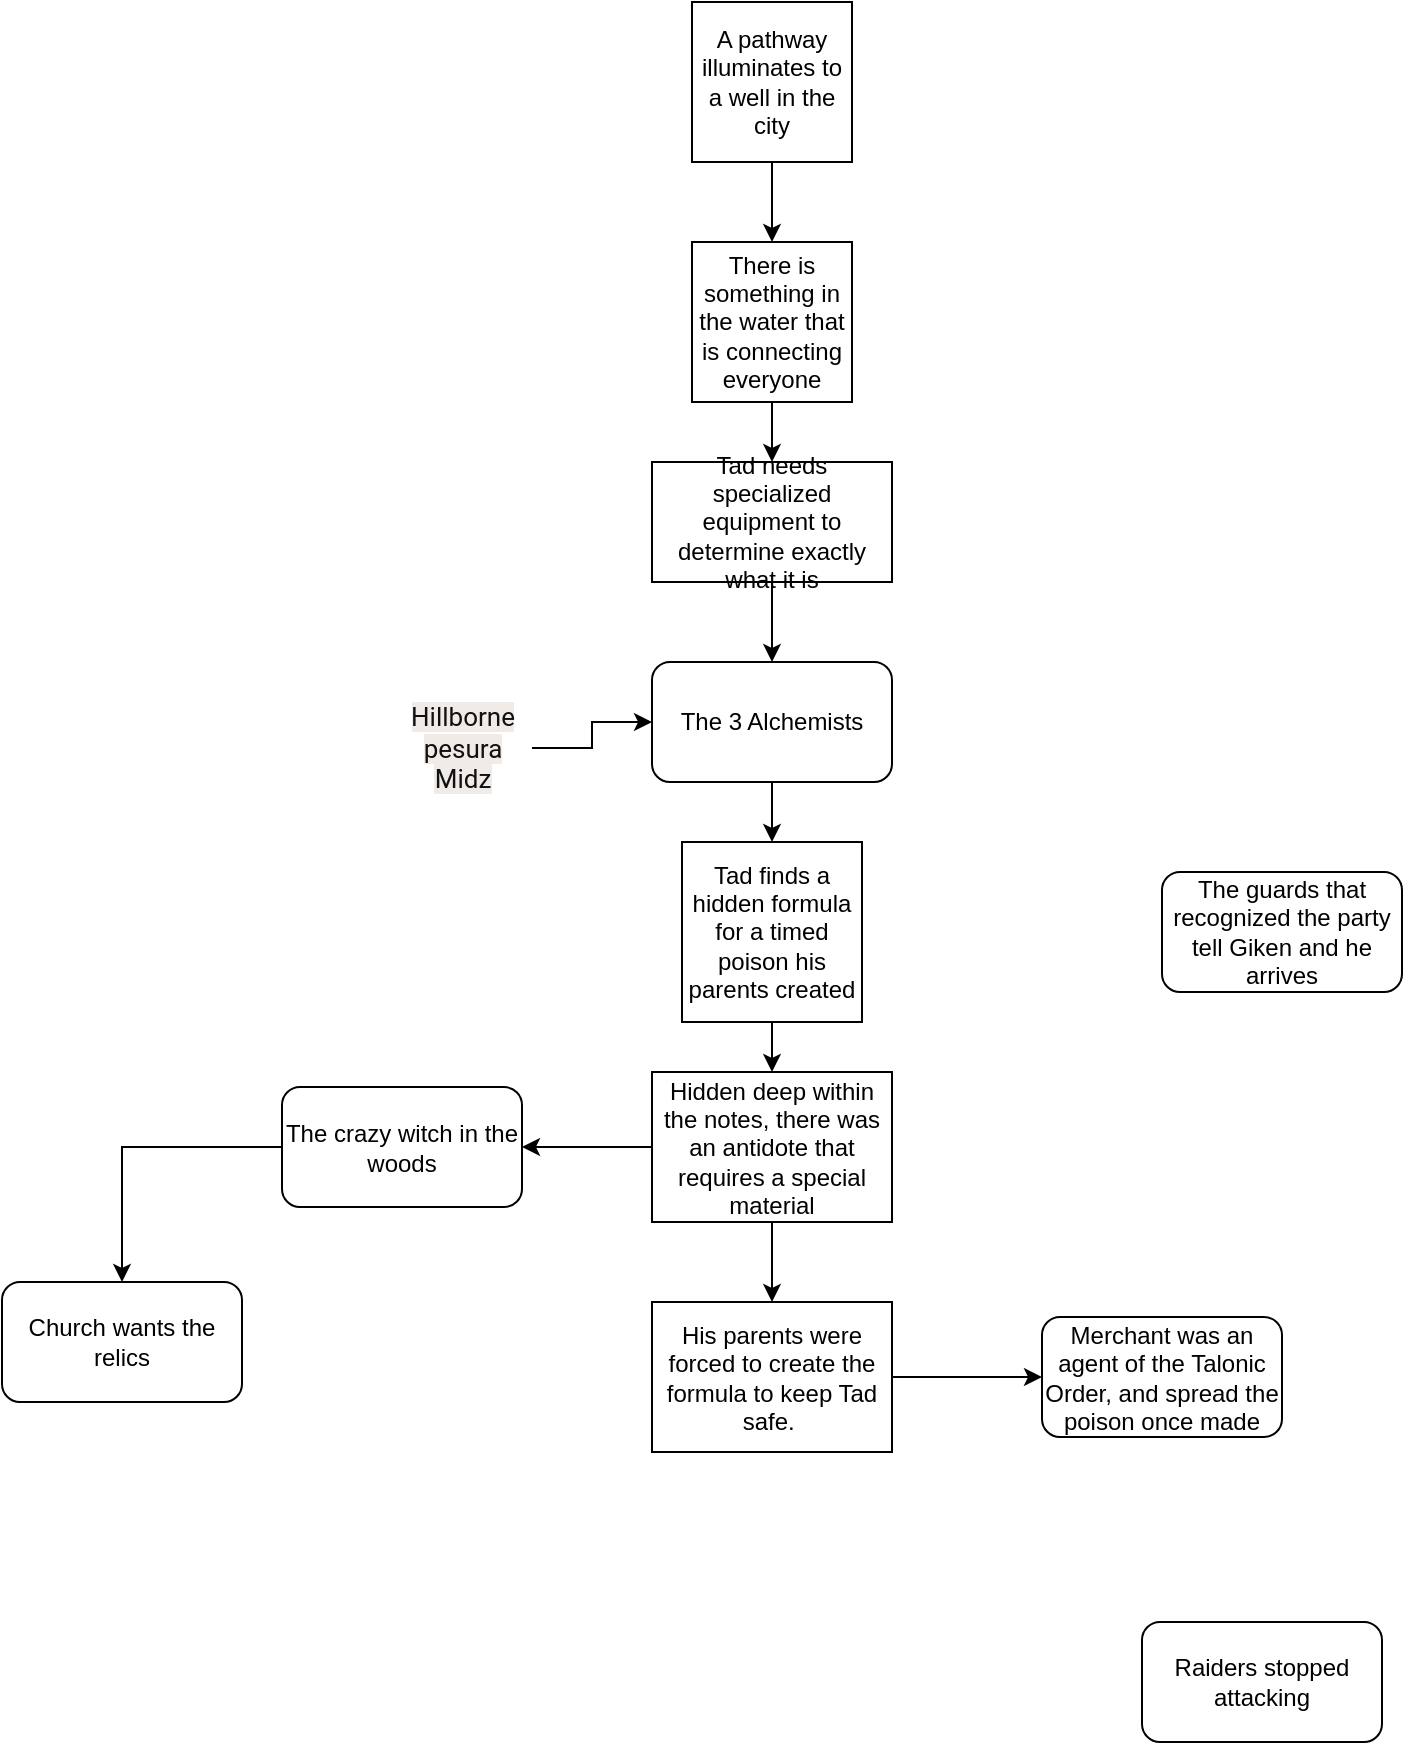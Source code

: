 <mxfile version="28.2.1">
  <diagram name="Page-1" id="TiYxunoltYz1eJ-f9bSA">
    <mxGraphModel dx="786" dy="463" grid="1" gridSize="10" guides="1" tooltips="1" connect="1" arrows="1" fold="1" page="1" pageScale="1" pageWidth="850" pageHeight="1100" math="0" shadow="0">
      <root>
        <mxCell id="0" />
        <mxCell id="1" parent="0" />
        <mxCell id="RjJuVABV243Jv9v1LTHk-8" style="edgeStyle=orthogonalEdgeStyle;rounded=0;orthogonalLoop=1;jettySize=auto;html=1;exitX=0.5;exitY=1;exitDx=0;exitDy=0;entryX=0.5;entryY=0;entryDx=0;entryDy=0;" parent="1" source="RjJuVABV243Jv9v1LTHk-1" target="RjJuVABV243Jv9v1LTHk-2" edge="1">
          <mxGeometry relative="1" as="geometry" />
        </mxCell>
        <mxCell id="RjJuVABV243Jv9v1LTHk-1" value="A pathway illuminates to a well in the city" style="whiteSpace=wrap;html=1;aspect=fixed;" parent="1" vertex="1">
          <mxGeometry x="385" y="60" width="80" height="80" as="geometry" />
        </mxCell>
        <mxCell id="MpEvuP4VgYi1m7KaWZpf-3" style="edgeStyle=orthogonalEdgeStyle;rounded=0;orthogonalLoop=1;jettySize=auto;html=1;exitX=0.5;exitY=1;exitDx=0;exitDy=0;entryX=0.5;entryY=0;entryDx=0;entryDy=0;" parent="1" source="RjJuVABV243Jv9v1LTHk-2" target="MpEvuP4VgYi1m7KaWZpf-2" edge="1">
          <mxGeometry relative="1" as="geometry" />
        </mxCell>
        <mxCell id="RjJuVABV243Jv9v1LTHk-2" value="There is something in the water that is connecting everyone" style="whiteSpace=wrap;html=1;aspect=fixed;" parent="1" vertex="1">
          <mxGeometry x="385" y="180" width="80" height="80" as="geometry" />
        </mxCell>
        <mxCell id="RjJuVABV243Jv9v1LTHk-3" value="Raiders stopped attacking" style="rounded=1;whiteSpace=wrap;html=1;" parent="1" vertex="1">
          <mxGeometry x="610" y="870" width="120" height="60" as="geometry" />
        </mxCell>
        <mxCell id="MpEvuP4VgYi1m7KaWZpf-7" style="edgeStyle=orthogonalEdgeStyle;rounded=0;orthogonalLoop=1;jettySize=auto;html=1;exitX=0.5;exitY=1;exitDx=0;exitDy=0;entryX=0.5;entryY=0;entryDx=0;entryDy=0;" parent="1" source="RjJuVABV243Jv9v1LTHk-4" target="MpEvuP4VgYi1m7KaWZpf-6" edge="1">
          <mxGeometry relative="1" as="geometry" />
        </mxCell>
        <mxCell id="RjJuVABV243Jv9v1LTHk-4" value="The 3 Alchemists" style="rounded=1;whiteSpace=wrap;html=1;" parent="1" vertex="1">
          <mxGeometry x="365" y="390" width="120" height="60" as="geometry" />
        </mxCell>
        <mxCell id="MpEvuP4VgYi1m7KaWZpf-13" style="edgeStyle=orthogonalEdgeStyle;rounded=0;orthogonalLoop=1;jettySize=auto;html=1;exitX=0;exitY=0.5;exitDx=0;exitDy=0;" parent="1" source="RjJuVABV243Jv9v1LTHk-5" target="MpEvuP4VgYi1m7KaWZpf-5" edge="1">
          <mxGeometry relative="1" as="geometry" />
        </mxCell>
        <mxCell id="RjJuVABV243Jv9v1LTHk-5" value="The crazy witch in the woods" style="rounded=1;whiteSpace=wrap;html=1;" parent="1" vertex="1">
          <mxGeometry x="180" y="602.5" width="120" height="60" as="geometry" />
        </mxCell>
        <mxCell id="RjJuVABV243Jv9v1LTHk-6" value="The guards that recognized the party tell Giken and he arrives" style="rounded=1;whiteSpace=wrap;html=1;" parent="1" vertex="1">
          <mxGeometry x="620" y="495" width="120" height="60" as="geometry" />
        </mxCell>
        <mxCell id="MpEvuP4VgYi1m7KaWZpf-4" style="edgeStyle=orthogonalEdgeStyle;rounded=0;orthogonalLoop=1;jettySize=auto;html=1;exitX=0.5;exitY=1;exitDx=0;exitDy=0;entryX=0.5;entryY=0;entryDx=0;entryDy=0;" parent="1" source="MpEvuP4VgYi1m7KaWZpf-2" target="RjJuVABV243Jv9v1LTHk-4" edge="1">
          <mxGeometry relative="1" as="geometry" />
        </mxCell>
        <mxCell id="MpEvuP4VgYi1m7KaWZpf-2" value="Tad needs specialized equipment to determine exactly what it is" style="whiteSpace=wrap;html=1;" parent="1" vertex="1">
          <mxGeometry x="365" y="290" width="120" height="60" as="geometry" />
        </mxCell>
        <mxCell id="MpEvuP4VgYi1m7KaWZpf-5" value="&lt;div&gt;Church wants the relics&lt;/div&gt;" style="rounded=1;whiteSpace=wrap;html=1;" parent="1" vertex="1">
          <mxGeometry x="40" y="700" width="120" height="60" as="geometry" />
        </mxCell>
        <mxCell id="MpEvuP4VgYi1m7KaWZpf-11" value="" style="edgeStyle=orthogonalEdgeStyle;rounded=0;orthogonalLoop=1;jettySize=auto;html=1;" parent="1" source="MpEvuP4VgYi1m7KaWZpf-6" target="MpEvuP4VgYi1m7KaWZpf-10" edge="1">
          <mxGeometry relative="1" as="geometry" />
        </mxCell>
        <mxCell id="MpEvuP4VgYi1m7KaWZpf-6" value="Tad finds a hidden formula for a timed poison his parents created" style="whiteSpace=wrap;html=1;aspect=fixed;" parent="1" vertex="1">
          <mxGeometry x="380" y="480" width="90" height="90" as="geometry" />
        </mxCell>
        <mxCell id="MpEvuP4VgYi1m7KaWZpf-12" style="edgeStyle=orthogonalEdgeStyle;rounded=0;orthogonalLoop=1;jettySize=auto;html=1;exitX=0;exitY=0.5;exitDx=0;exitDy=0;entryX=1;entryY=0.5;entryDx=0;entryDy=0;" parent="1" source="MpEvuP4VgYi1m7KaWZpf-10" target="RjJuVABV243Jv9v1LTHk-5" edge="1">
          <mxGeometry relative="1" as="geometry" />
        </mxCell>
        <mxCell id="MpEvuP4VgYi1m7KaWZpf-15" style="edgeStyle=orthogonalEdgeStyle;rounded=0;orthogonalLoop=1;jettySize=auto;html=1;exitX=0.5;exitY=1;exitDx=0;exitDy=0;entryX=0.5;entryY=0;entryDx=0;entryDy=0;" parent="1" source="MpEvuP4VgYi1m7KaWZpf-10" target="MpEvuP4VgYi1m7KaWZpf-14" edge="1">
          <mxGeometry relative="1" as="geometry" />
        </mxCell>
        <mxCell id="MpEvuP4VgYi1m7KaWZpf-10" value="Hidden deep within the notes, there was an antidote that requires a special material" style="whiteSpace=wrap;html=1;" parent="1" vertex="1">
          <mxGeometry x="365" y="595" width="120" height="75" as="geometry" />
        </mxCell>
        <mxCell id="MpEvuP4VgYi1m7KaWZpf-17" style="edgeStyle=orthogonalEdgeStyle;rounded=0;orthogonalLoop=1;jettySize=auto;html=1;exitX=1;exitY=0.5;exitDx=0;exitDy=0;entryX=0;entryY=0.5;entryDx=0;entryDy=0;" parent="1" source="MpEvuP4VgYi1m7KaWZpf-14" target="MpEvuP4VgYi1m7KaWZpf-16" edge="1">
          <mxGeometry relative="1" as="geometry" />
        </mxCell>
        <mxCell id="MpEvuP4VgYi1m7KaWZpf-14" value="His parents were forced to create the formula to keep Tad safe.&amp;nbsp;" style="whiteSpace=wrap;html=1;" parent="1" vertex="1">
          <mxGeometry x="365" y="710" width="120" height="75" as="geometry" />
        </mxCell>
        <mxCell id="MpEvuP4VgYi1m7KaWZpf-16" value="Merchant was an agent of the Talonic Order, and spread the poison once made" style="rounded=1;whiteSpace=wrap;html=1;" parent="1" vertex="1">
          <mxGeometry x="560" y="717.5" width="120" height="60" as="geometry" />
        </mxCell>
        <mxCell id="qyXeGvvcsMyaDMFVfvbq-2" value="" style="edgeStyle=orthogonalEdgeStyle;rounded=0;orthogonalLoop=1;jettySize=auto;html=1;" edge="1" parent="1" source="qyXeGvvcsMyaDMFVfvbq-1" target="RjJuVABV243Jv9v1LTHk-4">
          <mxGeometry relative="1" as="geometry" />
        </mxCell>
        <mxCell id="qyXeGvvcsMyaDMFVfvbq-1" value="&lt;span style=&quot;color: rgb(17, 17, 17); font-family: Roboto, sans-serif; font-size: 13px; text-align: left; text-wrap-mode: wrap; background-color: rgb(241, 235, 232);&quot;&gt;Hillborne&lt;/span&gt;&lt;br style=&quot;box-sizing: border-box; scrollbar-width: thin; scrollbar-color: rgb(93, 20, 43) rgba(0, 0, 0, 0); color: rgb(17, 17, 17); font-family: Roboto, sans-serif; font-size: 13px; text-align: left; text-wrap-mode: wrap; background-color: rgb(241, 235, 232);&quot;&gt;&lt;span style=&quot;color: rgb(17, 17, 17); font-family: Roboto, sans-serif; font-size: 13px; text-align: left; text-wrap-mode: wrap; background-color: rgb(241, 235, 232);&quot;&gt;pesura&lt;/span&gt;&lt;br style=&quot;box-sizing: border-box; scrollbar-width: thin; scrollbar-color: rgb(93, 20, 43) rgba(0, 0, 0, 0); color: rgb(17, 17, 17); font-family: Roboto, sans-serif; font-size: 13px; text-align: left; text-wrap-mode: wrap; background-color: rgb(241, 235, 232);&quot;&gt;&lt;span style=&quot;color: rgb(17, 17, 17); font-family: Roboto, sans-serif; font-size: 13px; text-align: left; text-wrap-mode: wrap; background-color: rgb(241, 235, 232);&quot;&gt;Midz&lt;/span&gt;" style="text;html=1;align=center;verticalAlign=middle;resizable=0;points=[];autosize=1;strokeColor=none;fillColor=none;" vertex="1" parent="1">
          <mxGeometry x="235" y="403" width="70" height="60" as="geometry" />
        </mxCell>
      </root>
    </mxGraphModel>
  </diagram>
</mxfile>
